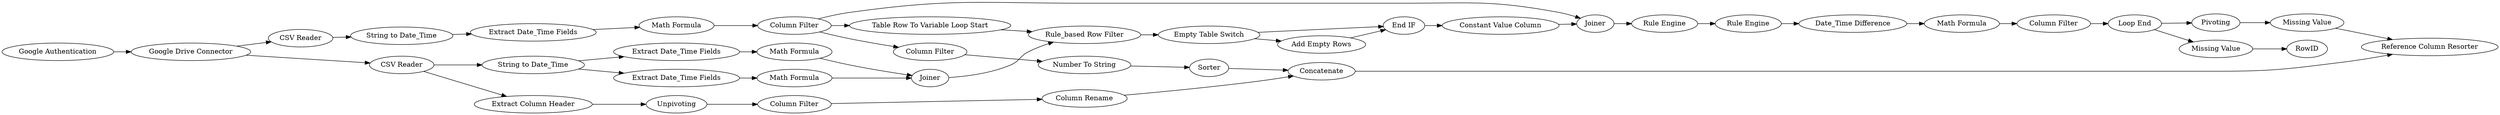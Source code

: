 digraph {
	284 -> 2125
	2067 -> 2068
	2129 -> 2107
	2069 -> 302
	302 -> 2121
	2118 -> 2119
	291 -> 294
	2117 -> 2119
	292 -> 294
	295 -> 2122
	2125 -> 2124
	2065 -> 2066
	284 -> 290
	287 -> 291
	288 -> 295
	2119 -> 2063
	2123 -> 2128
	2127 -> 2129
	295 -> 2064
	2064 -> 2065
	2128 -> 2129
	2117 -> 2118
	2126 -> 2127
	2061 -> 2130
	2124 -> 2126
	285 -> 296
	2121 -> 2060
	294 -> 2062
	302 -> 2061
	2130 -> 2107
	2122 -> 2123
	295 -> 297
	296 -> 289
	293 -> 292
	2066 -> 2067
	297 -> 2062
	289 -> 288
	2063 -> 2064
	290 -> 287
	290 -> 293
	281 -> 285
	2068 -> 2069
	2062 -> 2117
	279 -> 281
	281 -> 284
	2125 [label="Extract Column Header"]
	292 [label="Math Formula"]
	2065 [label="Rule Engine"]
	289 [label="Extract Date_Time Fields"]
	2129 [label=Concatenate]
	284 [label="CSV Reader"]
	2062 [label="Rule_based Row Filter"]
	302 [label="Loop End"]
	2119 [label="End IF"]
	2117 [label="Empty Table Switch"]
	2066 [label="Rule Engine"]
	2060 [label=RowID]
	2107 [label="Reference Column Resorter"]
	2118 [label="Add Empty Rows"]
	295 [label="Column Filter"]
	2067 [label="Date_Time Difference"]
	2128 [label=Sorter]
	2061 [label=Pivoting]
	290 [label="String to Date_Time"]
	2122 [label="Column Filter"]
	2064 [label=Joiner]
	291 [label="Math Formula"]
	2130 [label="Missing Value"]
	288 [label="Math Formula"]
	2127 [label="Column Rename"]
	281 [label="Google Drive Connector"]
	2121 [label="Missing Value"]
	285 [label="CSV Reader"]
	294 [label=Joiner]
	296 [label="String to Date_Time"]
	287 [label="Extract Date_Time Fields"]
	293 [label="Extract Date_Time Fields"]
	2069 [label="Column Filter"]
	279 [label="Google Authentication"]
	2063 [label="Constant Value Column"]
	2124 [label=Unpivoting]
	2123 [label="Number To String"]
	2068 [label="Math Formula"]
	2126 [label="Column Filter"]
	297 [label="Table Row To Variable Loop Start"]
	rankdir=LR
}
